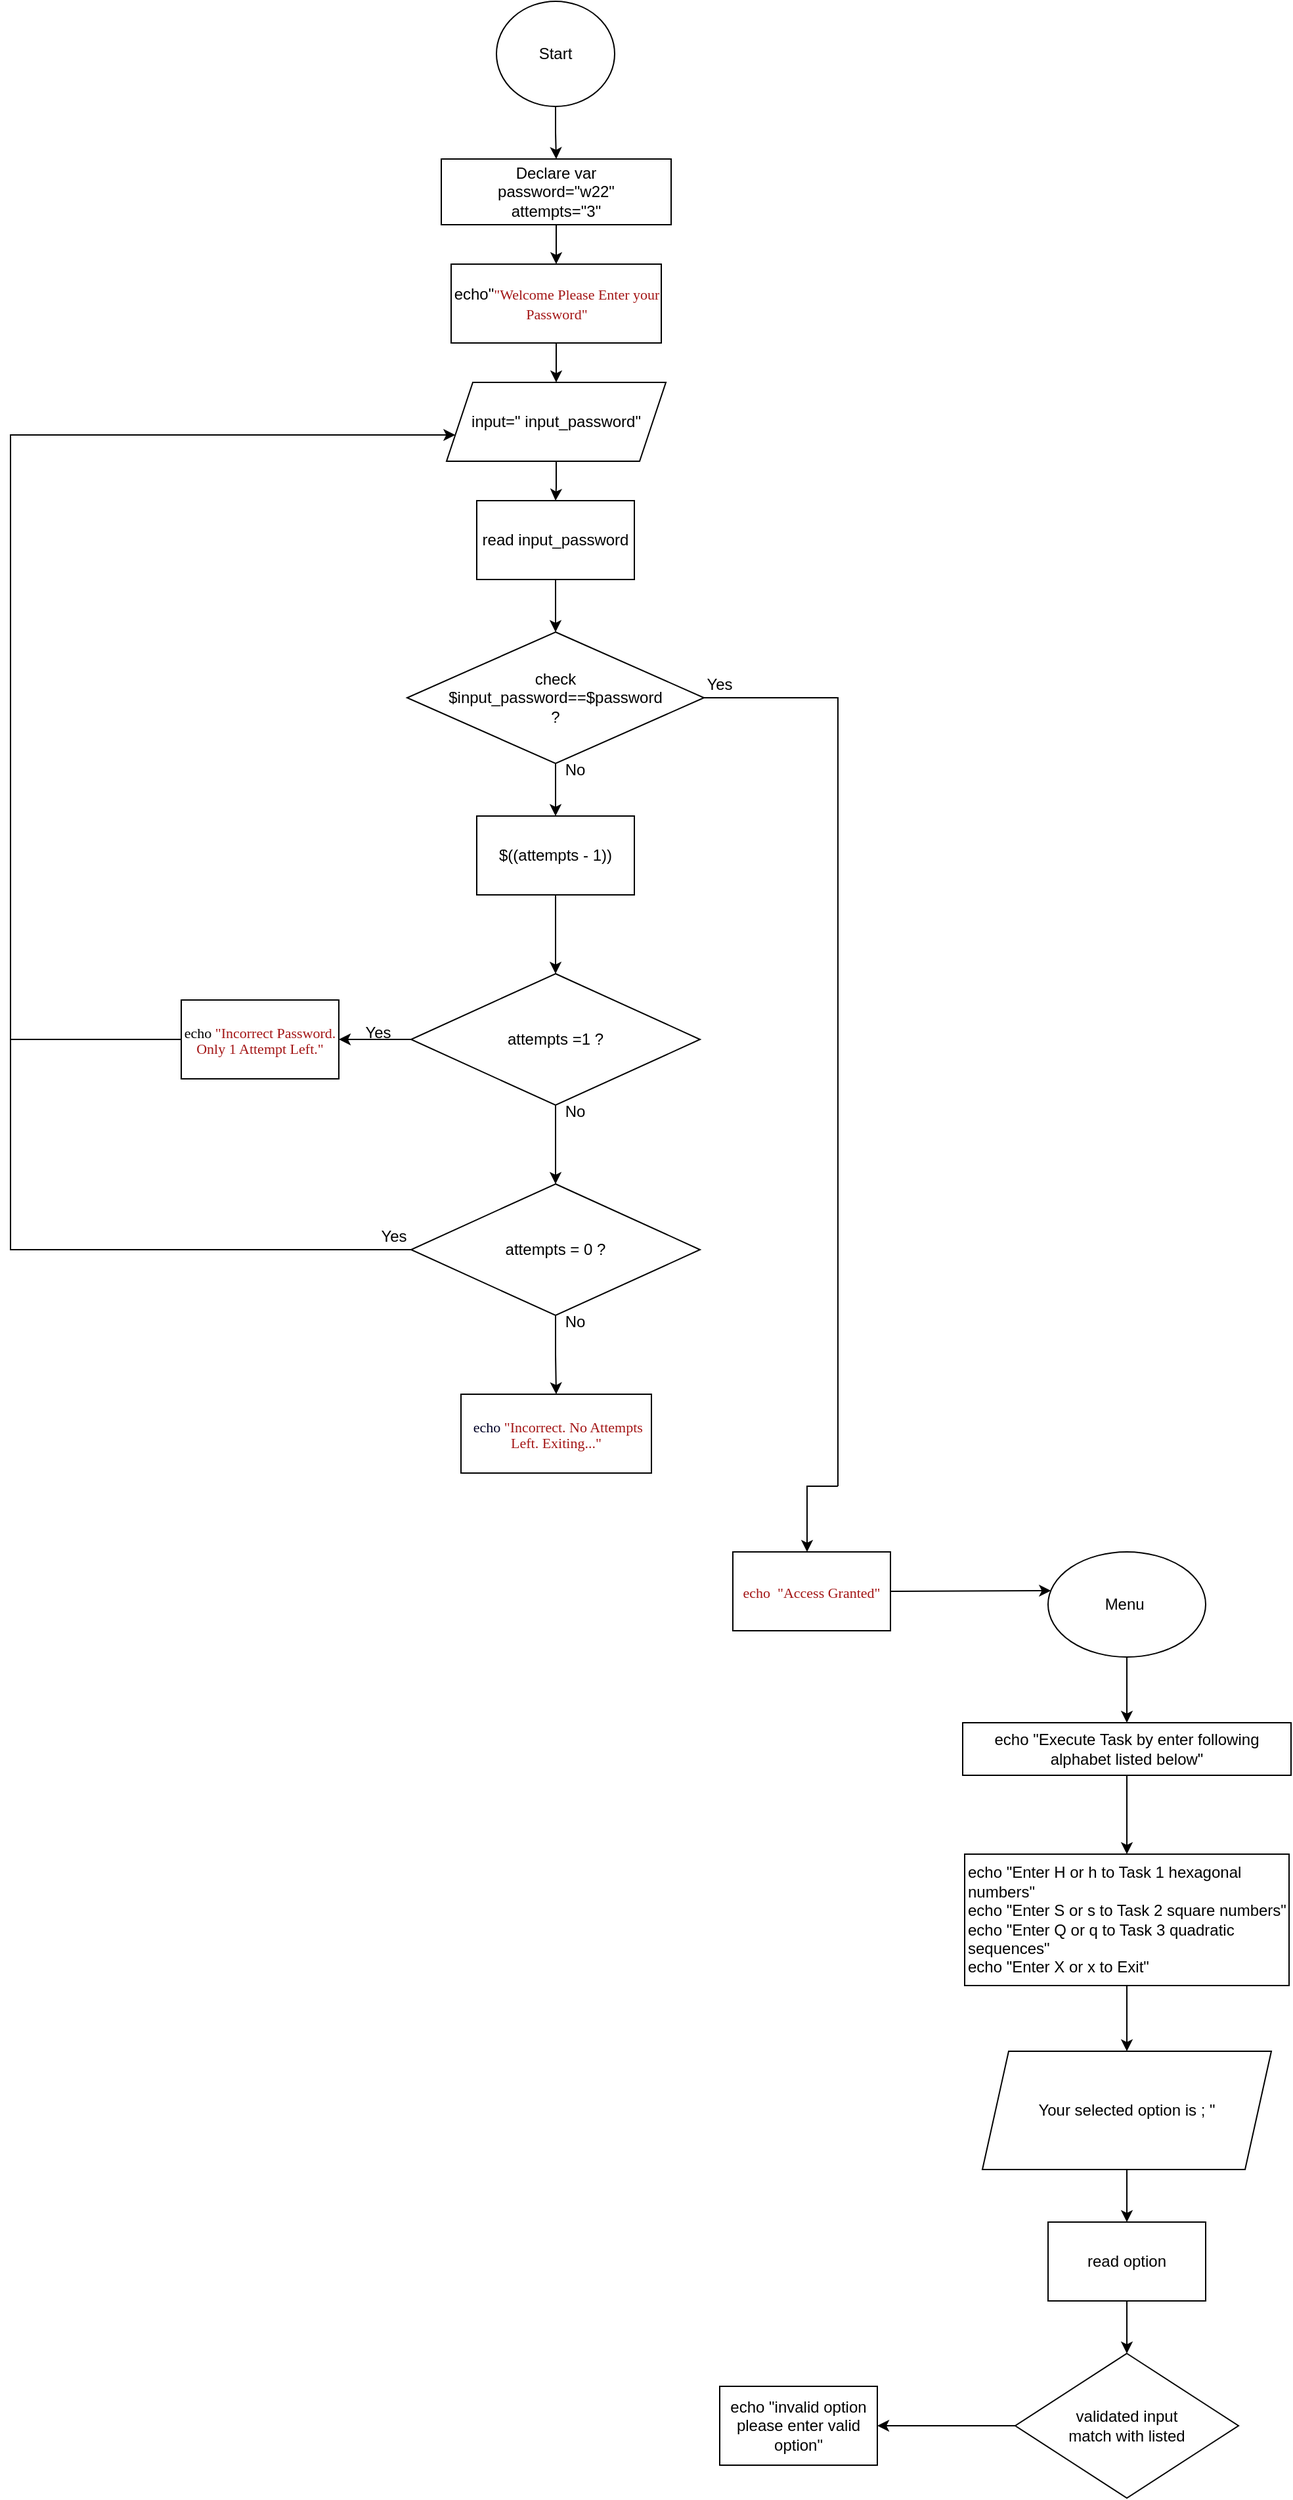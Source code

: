<mxfile version="26.1.1">
  <diagram name="Page-1" id="By6dQNs391RpXOpqeUJY">
    <mxGraphModel dx="449" dy="268" grid="1" gridSize="10" guides="1" tooltips="1" connect="1" arrows="1" fold="1" page="1" pageScale="1" pageWidth="850" pageHeight="1100" math="0" shadow="0">
      <root>
        <mxCell id="0" />
        <mxCell id="1" parent="0" />
        <mxCell id="m7UFQ540Zj4ck79b5W-W-16" value="" style="edgeStyle=orthogonalEdgeStyle;rounded=0;orthogonalLoop=1;jettySize=auto;html=1;" edge="1" parent="1" source="m7UFQ540Zj4ck79b5W-W-14" target="m7UFQ540Zj4ck79b5W-W-15">
          <mxGeometry relative="1" as="geometry" />
        </mxCell>
        <mxCell id="m7UFQ540Zj4ck79b5W-W-14" value="Start" style="ellipse;whiteSpace=wrap;html=1;" vertex="1" parent="1">
          <mxGeometry x="380" y="30" width="90" height="80" as="geometry" />
        </mxCell>
        <mxCell id="m7UFQ540Zj4ck79b5W-W-18" value="" style="edgeStyle=orthogonalEdgeStyle;rounded=0;orthogonalLoop=1;jettySize=auto;html=1;" edge="1" parent="1" source="m7UFQ540Zj4ck79b5W-W-15" target="m7UFQ540Zj4ck79b5W-W-17">
          <mxGeometry relative="1" as="geometry" />
        </mxCell>
        <mxCell id="m7UFQ540Zj4ck79b5W-W-15" value="Declare var&lt;div&gt;password=&quot;w22&quot;&lt;/div&gt;&lt;div&gt;attempts=&quot;3&quot;&lt;/div&gt;" style="rounded=0;whiteSpace=wrap;html=1;" vertex="1" parent="1">
          <mxGeometry x="338" y="150" width="175" height="50" as="geometry" />
        </mxCell>
        <mxCell id="m7UFQ540Zj4ck79b5W-W-21" value="" style="edgeStyle=orthogonalEdgeStyle;rounded=0;orthogonalLoop=1;jettySize=auto;html=1;" edge="1" parent="1" source="m7UFQ540Zj4ck79b5W-W-17" target="m7UFQ540Zj4ck79b5W-W-20">
          <mxGeometry relative="1" as="geometry" />
        </mxCell>
        <mxCell id="m7UFQ540Zj4ck79b5W-W-17" value="echo&quot;&lt;span style=&quot;color: rgb(163, 21, 21); font-family: Menlo; font-size: 11px; background-color: rgb(255, 255, 255);&quot;&gt;&quot;Welcome Please Enter your Password&quot;&lt;/span&gt;" style="rounded=0;whiteSpace=wrap;html=1;" vertex="1" parent="1">
          <mxGeometry x="345.5" y="230" width="160" height="60" as="geometry" />
        </mxCell>
        <mxCell id="m7UFQ540Zj4ck79b5W-W-24" value="" style="edgeStyle=orthogonalEdgeStyle;rounded=0;orthogonalLoop=1;jettySize=auto;html=1;" edge="1" parent="1" source="m7UFQ540Zj4ck79b5W-W-20" target="m7UFQ540Zj4ck79b5W-W-23">
          <mxGeometry relative="1" as="geometry" />
        </mxCell>
        <mxCell id="m7UFQ540Zj4ck79b5W-W-20" value="input=&quot; input_password&quot;" style="shape=parallelogram;perimeter=parallelogramPerimeter;whiteSpace=wrap;html=1;fixedSize=1;" vertex="1" parent="1">
          <mxGeometry x="342" y="320" width="167" height="60" as="geometry" />
        </mxCell>
        <mxCell id="m7UFQ540Zj4ck79b5W-W-33" value="" style="edgeStyle=orthogonalEdgeStyle;rounded=0;orthogonalLoop=1;jettySize=auto;html=1;" edge="1" parent="1" source="m7UFQ540Zj4ck79b5W-W-22" target="m7UFQ540Zj4ck79b5W-W-29">
          <mxGeometry relative="1" as="geometry" />
        </mxCell>
        <mxCell id="m7UFQ540Zj4ck79b5W-W-22" value="check&lt;div&gt;$input_password==$password&lt;/div&gt;&lt;div&gt;?&lt;/div&gt;" style="rhombus;whiteSpace=wrap;html=1;" vertex="1" parent="1">
          <mxGeometry x="312" y="510" width="226" height="100" as="geometry" />
        </mxCell>
        <mxCell id="m7UFQ540Zj4ck79b5W-W-25" value="" style="edgeStyle=orthogonalEdgeStyle;rounded=0;orthogonalLoop=1;jettySize=auto;html=1;" edge="1" parent="1" source="m7UFQ540Zj4ck79b5W-W-23" target="m7UFQ540Zj4ck79b5W-W-22">
          <mxGeometry relative="1" as="geometry" />
        </mxCell>
        <mxCell id="m7UFQ540Zj4ck79b5W-W-23" value="read input_password" style="rounded=0;whiteSpace=wrap;html=1;" vertex="1" parent="1">
          <mxGeometry x="365" y="410" width="120" height="60" as="geometry" />
        </mxCell>
        <mxCell id="m7UFQ540Zj4ck79b5W-W-26" value="&lt;p style=&quot;margin: 0px; font-style: normal; font-variant-caps: normal; font-stretch: normal; font-size: 11px; line-height: normal; font-family: Menlo; font-size-adjust: none; font-kerning: auto; font-variant-alternates: normal; font-variant-ligatures: normal; font-variant-numeric: normal; font-variant-east-asian: normal; font-variant-position: normal; font-feature-settings: normal; font-optical-sizing: auto; font-variation-settings: normal; background-color: rgb(255, 255, 255); color: rgb(163, 21, 21);&quot;&gt;&lt;span style=&quot;color: rgb(0, 0, 0);&quot;&gt;&amp;nbsp;&lt;/span&gt;&lt;span style=&quot;caret-color: rgb(0, 0, 255); color: rgb(0, 0, 0);&quot;&gt;&lt;font color=&quot;rgb(0, 0, 255)&quot;&gt;echo&lt;/font&gt;&lt;/span&gt;&lt;span style=&quot;color: rgb(0, 0, 0);&quot;&gt;&amp;nbsp;&lt;/span&gt;&quot;Incorrect. No Attempts Left. Exiting...&quot;&lt;/p&gt;" style="rounded=0;whiteSpace=wrap;html=1;" vertex="1" parent="1">
          <mxGeometry x="353" y="1090" width="145" height="60" as="geometry" />
        </mxCell>
        <mxCell id="m7UFQ540Zj4ck79b5W-W-35" value="" style="edgeStyle=orthogonalEdgeStyle;rounded=0;orthogonalLoop=1;jettySize=auto;html=1;" edge="1" parent="1" source="m7UFQ540Zj4ck79b5W-W-27" target="m7UFQ540Zj4ck79b5W-W-31">
          <mxGeometry relative="1" as="geometry" />
        </mxCell>
        <mxCell id="m7UFQ540Zj4ck79b5W-W-42" value="" style="edgeStyle=orthogonalEdgeStyle;rounded=0;orthogonalLoop=1;jettySize=auto;html=1;" edge="1" parent="1" source="m7UFQ540Zj4ck79b5W-W-27" target="m7UFQ540Zj4ck79b5W-W-41">
          <mxGeometry relative="1" as="geometry" />
        </mxCell>
        <mxCell id="m7UFQ540Zj4ck79b5W-W-27" value="attempts =1 ?" style="rhombus;whiteSpace=wrap;html=1;" vertex="1" parent="1">
          <mxGeometry x="315" y="770" width="220" height="100" as="geometry" />
        </mxCell>
        <mxCell id="m7UFQ540Zj4ck79b5W-W-34" value="" style="edgeStyle=orthogonalEdgeStyle;rounded=0;orthogonalLoop=1;jettySize=auto;html=1;" edge="1" parent="1" source="m7UFQ540Zj4ck79b5W-W-29" target="m7UFQ540Zj4ck79b5W-W-27">
          <mxGeometry relative="1" as="geometry" />
        </mxCell>
        <mxCell id="m7UFQ540Zj4ck79b5W-W-29" value="$((attempts - 1))" style="rounded=0;whiteSpace=wrap;html=1;" vertex="1" parent="1">
          <mxGeometry x="365" y="650" width="120" height="60" as="geometry" />
        </mxCell>
        <mxCell id="m7UFQ540Zj4ck79b5W-W-38" value="" style="edgeStyle=orthogonalEdgeStyle;rounded=0;orthogonalLoop=1;jettySize=auto;html=1;" edge="1" parent="1" source="m7UFQ540Zj4ck79b5W-W-31" target="m7UFQ540Zj4ck79b5W-W-26">
          <mxGeometry relative="1" as="geometry" />
        </mxCell>
        <mxCell id="m7UFQ540Zj4ck79b5W-W-44" value="" style="edgeStyle=orthogonalEdgeStyle;rounded=0;orthogonalLoop=1;jettySize=auto;html=1;" edge="1" parent="1" source="m7UFQ540Zj4ck79b5W-W-31" target="m7UFQ540Zj4ck79b5W-W-20">
          <mxGeometry relative="1" as="geometry">
            <mxPoint x="220" y="360" as="targetPoint" />
            <Array as="points">
              <mxPoint x="10" y="980" />
              <mxPoint x="10" y="360" />
            </Array>
          </mxGeometry>
        </mxCell>
        <mxCell id="m7UFQ540Zj4ck79b5W-W-31" value="attempts = 0 ?" style="rhombus;whiteSpace=wrap;html=1;" vertex="1" parent="1">
          <mxGeometry x="315" y="930" width="220" height="100" as="geometry" />
        </mxCell>
        <mxCell id="m7UFQ540Zj4ck79b5W-W-36" value="" style="endArrow=none;html=1;rounded=0;exitX=1;exitY=0.5;exitDx=0;exitDy=0;" edge="1" parent="1" source="m7UFQ540Zj4ck79b5W-W-22">
          <mxGeometry width="50" height="50" relative="1" as="geometry">
            <mxPoint x="660" y="590" as="sourcePoint" />
            <mxPoint x="640" y="1160" as="targetPoint" />
            <Array as="points">
              <mxPoint x="640" y="560" />
            </Array>
          </mxGeometry>
        </mxCell>
        <mxCell id="m7UFQ540Zj4ck79b5W-W-37" value="" style="endArrow=classic;html=1;rounded=0;" edge="1" parent="1">
          <mxGeometry width="50" height="50" relative="1" as="geometry">
            <mxPoint x="640" y="1160" as="sourcePoint" />
            <mxPoint x="616.5" y="1210" as="targetPoint" />
            <Array as="points">
              <mxPoint x="616.5" y="1160" />
            </Array>
          </mxGeometry>
        </mxCell>
        <mxCell id="m7UFQ540Zj4ck79b5W-W-41" value="&lt;p style=&quot;margin: 0px; font-style: normal; font-variant-caps: normal; font-stretch: normal; font-size: 11px; line-height: normal; font-family: Menlo; font-size-adjust: none; font-kerning: auto; font-variant-alternates: normal; font-variant-ligatures: normal; font-variant-numeric: normal; font-variant-east-asian: normal; font-variant-position: normal; font-variant-emoji: normal; font-feature-settings: normal; font-optical-sizing: auto; font-variation-settings: normal; color: rgb(163, 21, 21); background-color: rgb(255, 255, 255);&quot;&gt;&lt;span style=&quot;color: #000000&quot;&gt;echo&amp;nbsp;&lt;/span&gt;&quot;Incorrect Password. Only 1 Attempt Left.&quot;&lt;/p&gt;" style="rounded=0;whiteSpace=wrap;html=1;" vertex="1" parent="1">
          <mxGeometry x="140" y="790" width="120" height="60" as="geometry" />
        </mxCell>
        <mxCell id="m7UFQ540Zj4ck79b5W-W-45" value="" style="endArrow=none;html=1;rounded=0;" edge="1" parent="1">
          <mxGeometry width="50" height="50" relative="1" as="geometry">
            <mxPoint x="10" y="820" as="sourcePoint" />
            <mxPoint x="140" y="820" as="targetPoint" />
            <Array as="points">
              <mxPoint x="40" y="820" />
              <mxPoint x="100" y="820" />
            </Array>
          </mxGeometry>
        </mxCell>
        <mxCell id="m7UFQ540Zj4ck79b5W-W-46" value="No" style="text;html=1;align=center;verticalAlign=middle;whiteSpace=wrap;rounded=0;" vertex="1" parent="1">
          <mxGeometry x="410" y="860" width="60" height="30" as="geometry" />
        </mxCell>
        <mxCell id="m7UFQ540Zj4ck79b5W-W-47" value="Yes" style="text;html=1;align=center;verticalAlign=middle;whiteSpace=wrap;rounded=0;" vertex="1" parent="1">
          <mxGeometry x="260" y="800" width="60" height="30" as="geometry" />
        </mxCell>
        <mxCell id="m7UFQ540Zj4ck79b5W-W-48" value="No" style="text;html=1;align=center;verticalAlign=middle;whiteSpace=wrap;rounded=0;" vertex="1" parent="1">
          <mxGeometry x="410" y="600" width="60" height="30" as="geometry" />
        </mxCell>
        <mxCell id="m7UFQ540Zj4ck79b5W-W-49" value="Yes" style="text;html=1;align=center;verticalAlign=middle;whiteSpace=wrap;rounded=0;" vertex="1" parent="1">
          <mxGeometry x="520" y="535" width="60" height="30" as="geometry" />
        </mxCell>
        <mxCell id="m7UFQ540Zj4ck79b5W-W-50" value="Yes" style="text;html=1;align=center;verticalAlign=middle;whiteSpace=wrap;rounded=0;" vertex="1" parent="1">
          <mxGeometry x="272" y="955" width="60" height="30" as="geometry" />
        </mxCell>
        <mxCell id="m7UFQ540Zj4ck79b5W-W-54" value="No" style="text;html=1;align=center;verticalAlign=middle;whiteSpace=wrap;rounded=0;" vertex="1" parent="1">
          <mxGeometry x="410" y="1020" width="60" height="30" as="geometry" />
        </mxCell>
        <mxCell id="m7UFQ540Zj4ck79b5W-W-55" value="&lt;p style=&quot;margin: 0px; font-style: normal; font-variant-caps: normal; font-stretch: normal; font-size: 11px; line-height: normal; font-family: Menlo; font-size-adjust: none; font-kerning: auto; font-variant-alternates: normal; font-variant-ligatures: normal; font-variant-numeric: normal; font-variant-east-asian: normal; font-variant-position: normal; font-feature-settings: normal; font-optical-sizing: auto; font-variation-settings: normal; color: rgb(163, 21, 21); background-color: rgb(255, 255, 255);&quot;&gt;echo &amp;nbsp;&quot;Access Granted&quot;&lt;/p&gt;" style="rounded=0;whiteSpace=wrap;html=1;" vertex="1" parent="1">
          <mxGeometry x="560" y="1210" width="120" height="60" as="geometry" />
        </mxCell>
        <mxCell id="m7UFQ540Zj4ck79b5W-W-64" value="" style="edgeStyle=none;rounded=0;orthogonalLoop=1;jettySize=auto;html=1;" edge="1" parent="1" source="m7UFQ540Zj4ck79b5W-W-56" target="m7UFQ540Zj4ck79b5W-W-57">
          <mxGeometry relative="1" as="geometry" />
        </mxCell>
        <mxCell id="m7UFQ540Zj4ck79b5W-W-56" value="Menu&amp;nbsp;" style="ellipse;whiteSpace=wrap;html=1;" vertex="1" parent="1">
          <mxGeometry x="800" y="1210" width="120" height="80" as="geometry" />
        </mxCell>
        <mxCell id="m7UFQ540Zj4ck79b5W-W-65" value="" style="edgeStyle=none;rounded=0;orthogonalLoop=1;jettySize=auto;html=1;" edge="1" parent="1" source="m7UFQ540Zj4ck79b5W-W-57" target="m7UFQ540Zj4ck79b5W-W-62">
          <mxGeometry relative="1" as="geometry" />
        </mxCell>
        <mxCell id="m7UFQ540Zj4ck79b5W-W-57" value="echo &quot;Execute Task by enter following alphabet listed below&quot;" style="rounded=0;whiteSpace=wrap;html=1;" vertex="1" parent="1">
          <mxGeometry x="735" y="1340" width="250" height="40" as="geometry" />
        </mxCell>
        <mxCell id="m7UFQ540Zj4ck79b5W-W-68" value="" style="edgeStyle=none;rounded=0;orthogonalLoop=1;jettySize=auto;html=1;" edge="1" parent="1" source="m7UFQ540Zj4ck79b5W-W-62" target="m7UFQ540Zj4ck79b5W-W-67">
          <mxGeometry relative="1" as="geometry" />
        </mxCell>
        <mxCell id="m7UFQ540Zj4ck79b5W-W-62" value="&lt;div&gt;echo &quot;Enter H or h to Task 1 hexagonal numbers&quot;&lt;/div&gt;&lt;div&gt;echo &quot;Enter S or s to Task 2 square numbers&quot;&lt;/div&gt;&lt;div&gt;echo &quot;Enter Q or q to Task 3 quadratic sequences&quot;&lt;/div&gt;&lt;div&gt;echo &quot;Enter X or x to Exit&quot;&lt;/div&gt;" style="rounded=0;whiteSpace=wrap;html=1;align=left;" vertex="1" parent="1">
          <mxGeometry x="736.5" y="1440" width="247" height="100" as="geometry" />
        </mxCell>
        <mxCell id="m7UFQ540Zj4ck79b5W-W-70" value="" style="edgeStyle=none;rounded=0;orthogonalLoop=1;jettySize=auto;html=1;" edge="1" parent="1" source="m7UFQ540Zj4ck79b5W-W-67" target="m7UFQ540Zj4ck79b5W-W-69">
          <mxGeometry relative="1" as="geometry" />
        </mxCell>
        <mxCell id="m7UFQ540Zj4ck79b5W-W-67" value="Your selected option is ; &quot;" style="shape=parallelogram;perimeter=parallelogramPerimeter;whiteSpace=wrap;html=1;fixedSize=1;" vertex="1" parent="1">
          <mxGeometry x="750" y="1590" width="220" height="90" as="geometry" />
        </mxCell>
        <mxCell id="m7UFQ540Zj4ck79b5W-W-72" value="" style="edgeStyle=none;rounded=0;orthogonalLoop=1;jettySize=auto;html=1;" edge="1" parent="1" source="m7UFQ540Zj4ck79b5W-W-69" target="m7UFQ540Zj4ck79b5W-W-71">
          <mxGeometry relative="1" as="geometry" />
        </mxCell>
        <mxCell id="m7UFQ540Zj4ck79b5W-W-69" value="read option" style="rounded=0;whiteSpace=wrap;html=1;" vertex="1" parent="1">
          <mxGeometry x="800" y="1720" width="120" height="60" as="geometry" />
        </mxCell>
        <mxCell id="m7UFQ540Zj4ck79b5W-W-71" value="validated input&lt;div&gt;match with listed&lt;/div&gt;" style="rhombus;whiteSpace=wrap;html=1;" vertex="1" parent="1">
          <mxGeometry x="775" y="1820" width="170" height="110" as="geometry" />
        </mxCell>
        <mxCell id="m7UFQ540Zj4ck79b5W-W-74" value="echo &quot;invalid option please enter valid option&quot;" style="rounded=0;whiteSpace=wrap;html=1;" vertex="1" parent="1">
          <mxGeometry x="550" y="1845" width="120" height="60" as="geometry" />
        </mxCell>
        <mxCell id="m7UFQ540Zj4ck79b5W-W-75" style="edgeStyle=none;rounded=0;orthogonalLoop=1;jettySize=auto;html=1;exitX=1;exitY=0.5;exitDx=0;exitDy=0;" edge="1" parent="1" source="m7UFQ540Zj4ck79b5W-W-74" target="m7UFQ540Zj4ck79b5W-W-74">
          <mxGeometry relative="1" as="geometry" />
        </mxCell>
        <mxCell id="m7UFQ540Zj4ck79b5W-W-76" value="" style="endArrow=classic;html=1;rounded=0;entryX=1;entryY=0.5;entryDx=0;entryDy=0;exitX=0;exitY=0.5;exitDx=0;exitDy=0;" edge="1" parent="1" source="m7UFQ540Zj4ck79b5W-W-71" target="m7UFQ540Zj4ck79b5W-W-74">
          <mxGeometry width="50" height="50" relative="1" as="geometry">
            <mxPoint x="775" y="1880" as="sourcePoint" />
            <mxPoint x="825" y="1830" as="targetPoint" />
          </mxGeometry>
        </mxCell>
        <mxCell id="m7UFQ540Zj4ck79b5W-W-81" value="" style="endArrow=classic;html=1;rounded=0;entryX=0.018;entryY=0.369;entryDx=0;entryDy=0;entryPerimeter=0;" edge="1" parent="1" target="m7UFQ540Zj4ck79b5W-W-56">
          <mxGeometry width="50" height="50" relative="1" as="geometry">
            <mxPoint x="680" y="1240" as="sourcePoint" />
            <mxPoint x="730" y="1190" as="targetPoint" />
          </mxGeometry>
        </mxCell>
      </root>
    </mxGraphModel>
  </diagram>
</mxfile>
